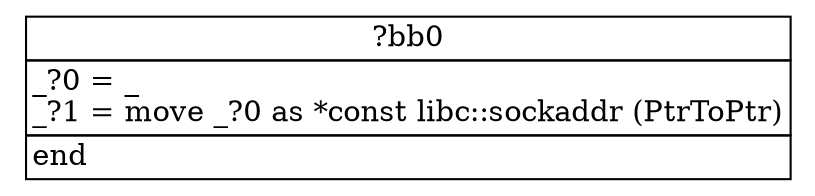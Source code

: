 digraph ControlFlowGraph {
    bb0 [shape="none", label=<<table border="0" cellborder="1" cellspacing="0"><tr><td  align="center" colspan="1">?bb0</td></tr><tr><td align="left" balign="left">_?0 = _<br/>_?1 = move _?0 as *const libc::sockaddr (PtrToPtr)<br/></td></tr><tr><td align="left">end</td></tr></table>>];
}
